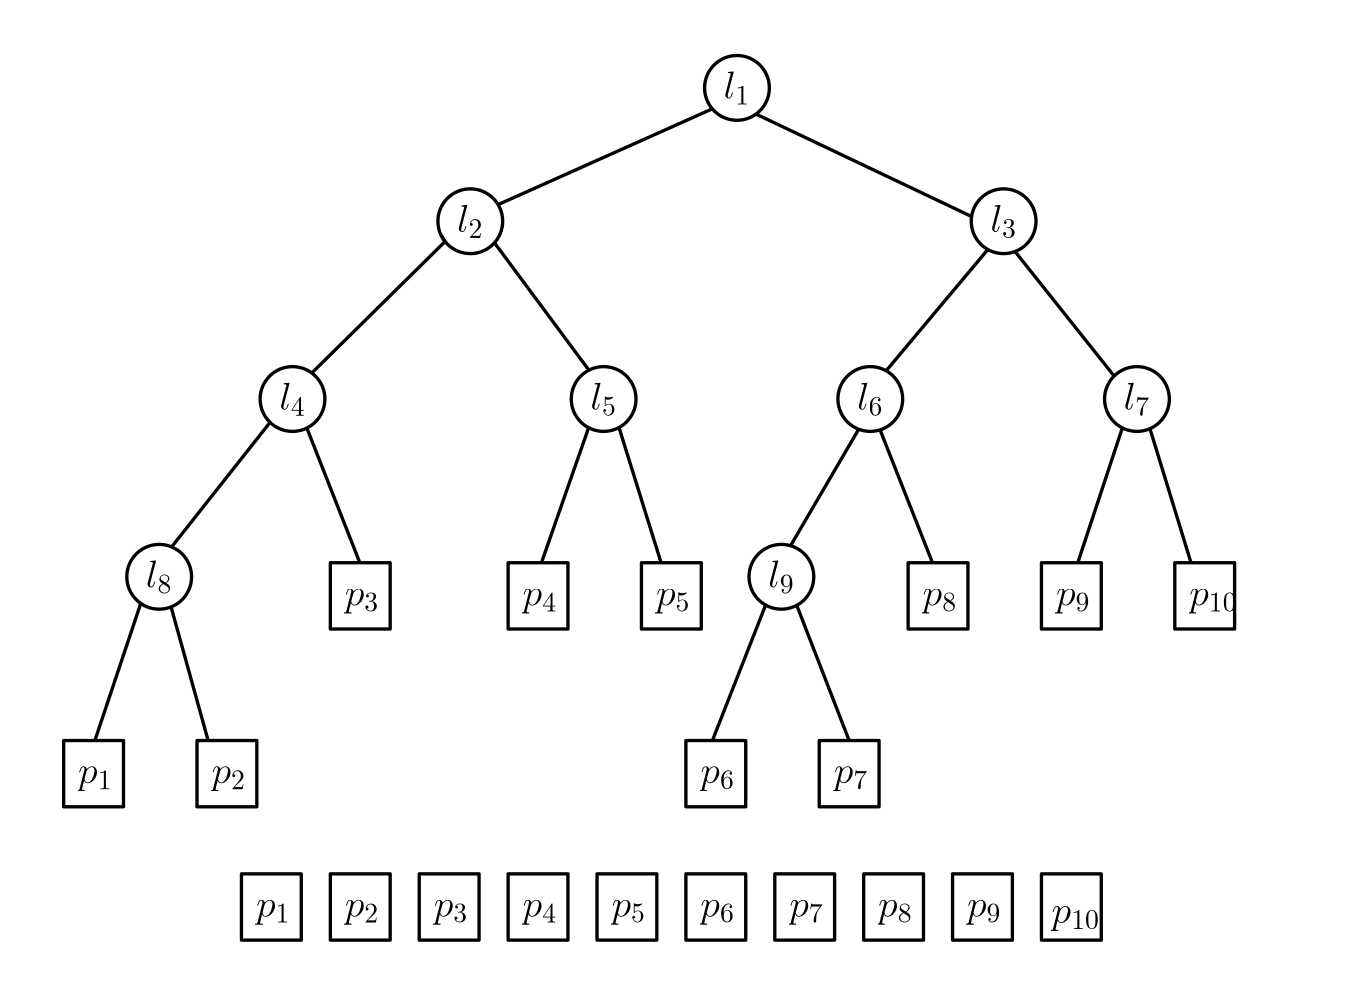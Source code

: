 <?xml version="1.0"?>
<!DOCTYPE ipe SYSTEM "ipe.dtd">
<ipe version="70010" creator="Ipe 7.0.10">
<info created="D:20120702230124" modified="D:20120702232758"/>
<ipestyle name="basic">
<symbol name="arrow/arc(spx)">
<path stroke="sym-stroke" fill="sym-stroke" pen="sym-pen">
0 0 m
-1 0.333 l
-1 -0.333 l
h
</path>
</symbol>
<symbol name="arrow/farc(spx)">
<path stroke="sym-stroke" fill="white" pen="sym-pen">
0 0 m
-1 0.333 l
-1 -0.333 l
h
</path>
</symbol>
<symbol name="mark/circle(sx)" transformations="translations">
<path fill="sym-stroke">
0.6 0 0 0.6 0 0 e
0.4 0 0 0.4 0 0 e
</path>
</symbol>
<symbol name="mark/disk(sx)" transformations="translations">
<path fill="sym-stroke">
0.6 0 0 0.6 0 0 e
</path>
</symbol>
<symbol name="mark/fdisk(sfx)" transformations="translations">
<group>
<path fill="sym-stroke" fillrule="eofill">
0.6 0 0 0.6 0 0 e
0.4 0 0 0.4 0 0 e
</path>
<path fill="sym-fill">
0.4 0 0 0.4 0 0 e
</path>
</group>
</symbol>
<symbol name="mark/box(sx)" transformations="translations">
<path fill="sym-stroke" fillrule="eofill">
-0.6 -0.6 m
0.6 -0.6 l
0.6 0.6 l
-0.6 0.6 l
h
-0.4 -0.4 m
0.4 -0.4 l
0.4 0.4 l
-0.4 0.4 l
h
</path>
</symbol>
<symbol name="mark/square(sx)" transformations="translations">
<path fill="sym-stroke">
-0.6 -0.6 m
0.6 -0.6 l
0.6 0.6 l
-0.6 0.6 l
h
</path>
</symbol>
<symbol name="mark/fsquare(sfx)" transformations="translations">
<group>
<path fill="sym-stroke" fillrule="eofill">
-0.6 -0.6 m
0.6 -0.6 l
0.6 0.6 l
-0.6 0.6 l
h
-0.4 -0.4 m
0.4 -0.4 l
0.4 0.4 l
-0.4 0.4 l
h
</path>
<path fill="sym-fill">
-0.4 -0.4 m
0.4 -0.4 l
0.4 0.4 l
-0.4 0.4 l
h
</path>
</group>
</symbol>
<symbol name="mark/cross(sx)" transformations="translations">
<group>
<path fill="sym-stroke">
-0.43 -0.57 m
0.57 0.43 l
0.43 0.57 l
-0.57 -0.43 l
h
</path>
<path fill="sym-stroke">
-0.43 0.57 m
0.57 -0.43 l
0.43 -0.57 l
-0.57 0.43 l
h
</path>
</group>
</symbol>
<symbol name="arrow/fnormal(spx)">
<path stroke="sym-stroke" fill="white" pen="sym-pen">
0 0 m
-1 0.333 l
-1 -0.333 l
h
</path>
</symbol>
<symbol name="arrow/pointed(spx)">
<path stroke="sym-stroke" fill="sym-stroke" pen="sym-pen">
0 0 m
-1 0.333 l
-0.8 0 l
-1 -0.333 l
h
</path>
</symbol>
<symbol name="arrow/fpointed(spx)">
<path stroke="sym-stroke" fill="white" pen="sym-pen">
0 0 m
-1 0.333 l
-0.8 0 l
-1 -0.333 l
h
</path>
</symbol>
<symbol name="arrow/linear(spx)">
<path stroke="sym-stroke" pen="sym-pen">
-1 0.333 m
0 0 l
-1 -0.333 l
</path>
</symbol>
<symbol name="arrow/fdouble(spx)">
<path stroke="sym-stroke" fill="white" pen="sym-pen">
0 0 m
-1 0.333 l
-1 -0.333 l
h
-1 0 m
-2 0.333 l
-2 -0.333 l
h
</path>
</symbol>
<symbol name="arrow/double(spx)">
<path stroke="sym-stroke" fill="sym-stroke" pen="sym-pen">
0 0 m
-1 0.333 l
-1 -0.333 l
h
-1 0 m
-2 0.333 l
-2 -0.333 l
h
</path>
</symbol>
<pen name="heavier" value="0.8"/>
<pen name="fat" value="1.2"/>
<pen name="ultrafat" value="2"/>
<symbolsize name="large" value="5"/>
<symbolsize name="small" value="2"/>
<symbolsize name="tiny" value="1.1"/>
<arrowsize name="large" value="10"/>
<arrowsize name="small" value="5"/>
<arrowsize name="tiny" value="3"/>
<color name="red" value="1 0 0"/>
<color name="green" value="0 1 0"/>
<color name="blue" value="0 0 1"/>
<color name="yellow" value="1 1 0"/>
<color name="orange" value="1 0.647 0"/>
<color name="gold" value="1 0.843 0"/>
<color name="purple" value="0.627 0.125 0.941"/>
<color name="gray" value="0.745"/>
<color name="brown" value="0.647 0.165 0.165"/>
<color name="navy" value="0 0 0.502"/>
<color name="pink" value="1 0.753 0.796"/>
<color name="seagreen" value="0.18 0.545 0.341"/>
<color name="turquoise" value="0.251 0.878 0.816"/>
<color name="violet" value="0.933 0.51 0.933"/>
<color name="darkblue" value="0 0 0.545"/>
<color name="darkcyan" value="0 0.545 0.545"/>
<color name="darkgray" value="0.663"/>
<color name="darkgreen" value="0 0.392 0"/>
<color name="darkmagenta" value="0.545 0 0.545"/>
<color name="darkorange" value="1 0.549 0"/>
<color name="darkred" value="0.545 0 0"/>
<color name="lightblue" value="0.678 0.847 0.902"/>
<color name="lightcyan" value="0.878 1 1"/>
<color name="lightgray" value="0.827"/>
<color name="lightgreen" value="0.565 0.933 0.565"/>
<color name="lightyellow" value="1 1 0.878"/>
<dashstyle name="dashed" value="[4] 0"/>
<dashstyle name="dotted" value="[1 3] 0"/>
<dashstyle name="dash dotted" value="[4 2 1 2] 0"/>
<dashstyle name="dash dot dotted" value="[4 2 1 2 1 2] 0"/>
<textsize name="large" value="\large"/>
<textsize name="Large" value="\Large"/>
<textsize name="LARGE" value="\LARGE"/>
<textsize name="huge" value="\huge"/>
<textsize name="Huge" value="\Huge"/>
<textsize name="small" value="\small"/>
<textsize name="footnote" value="\footnotesize"/>
<textsize name="tiny" value="\tiny"/>
<textstyle name="center" begin="\begin{center}" end="\end{center}"/>
<textstyle name="itemize" begin="\begin{itemize}" end="\end{itemize}"/>
<textstyle name="item" begin="\begin{itemize}\item{}" end="\end{itemize}"/>
<gridsize name="4 pts" value="4"/>
<gridsize name="8 pts (~3 mm)" value="8"/>
<gridsize name="16 pts (~6 mm)" value="16"/>
<gridsize name="32 pts (~12 mm)" value="32"/>
<gridsize name="10 pts (~3.5 mm)" value="10"/>
<gridsize name="20 pts (~7 mm)" value="20"/>
<gridsize name="14 pts (~5 mm)" value="14"/>
<gridsize name="28 pts (~10 mm)" value="28"/>
<gridsize name="56 pts (~20 mm)" value="56"/>
<anglesize name="90 deg" value="90"/>
<anglesize name="60 deg" value="60"/>
<anglesize name="45 deg" value="45"/>
<anglesize name="30 deg" value="30"/>
<anglesize name="22.5 deg" value="22.5"/>
<tiling name="falling" angle="-60" step="4" width="1"/>
<tiling name="rising" angle="30" step="4" width="1"/>
</ipestyle>
<page>
<layer name="alpha"/>
<view layers="alpha" active="alpha"/>
<text layer="alpha" matrix="1 0 0 1 112 32" transformations="translations" pos="178 479" stroke="black" type="label" width="9.664" height="9.965" depth="2.15" valign="baseline" size="Large">$l_1$</text>
<path matrix="1 0 0 1 122.504 20.7959" stroke="black" pen="fat">
11.6598 0 0 11.6598 172.302 494.061 e
</path>
<text matrix="1 0 0 1 16 -16" transformations="translations" pos="178 479" stroke="black" type="label" width="9.664" height="9.965" depth="2.15" valign="baseline" size="Large">$l_2$</text>
<path matrix="1 0 0 1 26.5038 -27.2041" stroke="black" pen="fat">
11.6598 0 0 11.6598 172.302 494.061 e
</path>
<text matrix="1 0 0 1 208 -16" transformations="translations" pos="178 479" stroke="black" type="label" width="9.664" height="9.965" depth="2.15" valign="baseline" size="Large">$l_3$</text>
<path matrix="1 0 0 1 218.504 -27.2041" stroke="black" pen="fat">
11.6598 0 0 11.6598 172.302 494.061 e
</path>
<text matrix="1 0 0 1 64 -80" transformations="translations" pos="178 479" stroke="black" type="label" width="9.664" height="9.965" depth="2.15" valign="baseline" size="Large">$l_5$</text>
<path matrix="1 0 0 1 74.5038 -91.2041" stroke="black" pen="fat">
11.6598 0 0 11.6598 172.302 494.061 e
</path>
<text matrix="1 0 0 1 160 -80" transformations="translations" pos="178 479" stroke="black" type="label" width="9.664" height="9.965" depth="2.15" valign="baseline" size="Large">$l_6$</text>
<path matrix="1 0 0 1 170.504 -91.2041" stroke="black" pen="fat">
11.6598 0 0 11.6598 172.302 494.061 e
</path>
<text matrix="1 0 0 1 256 -80" transformations="translations" pos="178 479" stroke="black" type="label" width="9.664" height="9.965" depth="2.15" valign="baseline" size="Large">$l_7$</text>
<path matrix="1 0 0 1 266.504 -91.2041" stroke="black" pen="fat">
11.6598 0 0 11.6598 172.302 494.061 e
</path>
<text matrix="1 0 0 1 -48 -80" transformations="translations" pos="178 479" stroke="black" type="label" width="9.664" height="9.965" depth="2.15" valign="baseline" size="Large">$l_4$</text>
<path matrix="1 0 0 1 -37.496 -91.2041" stroke="black" pen="fat">
11.6598 0 0 11.6598 172.302 494.061 e
</path>
<text matrix="1 0 0 1 -96 -144" transformations="translations" pos="178 479" stroke="black" type="label" width="9.664" height="9.965" depth="2.15" valign="baseline" size="Large">$l_8$</text>
<path matrix="1 0 0 1 -85.496 -155.204" stroke="black" pen="fat">
11.6598 0 0 11.6598 172.302 494.061 e
</path>
<text matrix="1 0 0 1 128 -144" transformations="translations" pos="178 479" stroke="black" type="label" width="9.664" height="9.965" depth="2.15" valign="baseline" size="Large">$l_9$</text>
<path matrix="1 0 0 1 138.504 -155.204" stroke="black" pen="fat">
11.6598 0 0 11.6598 172.302 494.061 e
</path>
<path matrix="1 0 0 1 40.6154 -70.4615" stroke="black" pen="fat">
59.8076 350.371 m
59.8076 326.525 l
81.3461 326.525 l
81.3461 350.371 l
h
</path>
<text matrix="1 0 0 1 -72.383 -214.486" transformations="translations" pos="178 479" stroke="black" type="label" width="12.53" height="6.176" depth="2.79" valign="baseline" size="Large">$p_2$</text>
<path matrix="1 0 0 1 -7.3846 -70.4615" stroke="black" pen="fat">
59.8076 350.371 m
59.8076 326.525 l
81.3461 326.525 l
81.3461 350.371 l
h
</path>
<text matrix="1 0 0 1 -120.383 -214.486" transformations="translations" pos="178 479" stroke="black" type="label" width="12.53" height="6.176" depth="2.79" valign="baseline" size="Large">$p_1$</text>
<path matrix="1 0 0 1 88.6154 -6.4615" stroke="black" pen="fat">
59.8076 350.371 m
59.8076 326.525 l
81.3461 326.525 l
81.3461 350.371 l
h
</path>
<text matrix="1 0 0 1 -24.383 -150.486" transformations="translations" pos="178 479" stroke="black" type="label" width="12.53" height="6.176" depth="2.79" valign="baseline" size="Large">$p_3$</text>
<path matrix="1 0 0 1 152.615 -6.4615" stroke="black" pen="fat">
59.8076 350.371 m
59.8076 326.525 l
81.3461 326.525 l
81.3461 350.371 l
h
</path>
<text matrix="1 0 0 1 39.617 -150.486" transformations="translations" pos="178 479" stroke="black" type="label" width="12.53" height="6.176" depth="2.79" valign="baseline" size="Large">$p_4$</text>
<path matrix="1 0 0 1 200.615 -6.4615" stroke="black" pen="fat">
59.8076 350.371 m
59.8076 326.525 l
81.3461 326.525 l
81.3461 350.371 l
h
</path>
<text matrix="1 0 0 1 87.617 -150.486" transformations="translations" pos="178 479" stroke="black" type="label" width="12.53" height="6.176" depth="2.79" valign="baseline" size="Large">$p_5$</text>
<path matrix="1 0 0 1 216.615 -70.4615" stroke="black" pen="fat">
59.8076 350.371 m
59.8076 326.525 l
81.3461 326.525 l
81.3461 350.371 l
h
</path>
<text matrix="1 0 0 1 103.617 -214.486" transformations="translations" pos="178 479" stroke="black" type="label" width="12.53" height="6.176" depth="2.79" valign="baseline" size="Large">$p_6$</text>
<path matrix="1 0 0 1 264.615 -70.4615" stroke="black" pen="fat">
59.8076 350.371 m
59.8076 326.525 l
81.3461 326.525 l
81.3461 350.371 l
h
</path>
<text matrix="1 0 0 1 151.617 -214.486" transformations="translations" pos="178 479" stroke="black" type="label" width="12.53" height="6.176" depth="2.79" valign="baseline" size="Large">$p_7$</text>
<path matrix="1 0 0 1 296.615 -6.4615" stroke="black" pen="fat">
59.8076 350.371 m
59.8076 326.525 l
81.3461 326.525 l
81.3461 350.371 l
h
</path>
<text matrix="1 0 0 1 183.617 -150.486" transformations="translations" pos="178 479" stroke="black" type="label" width="12.53" height="6.176" depth="2.79" valign="baseline" size="Large">$p_8$</text>
<path matrix="1 0 0 1 344.615 -6.4615" stroke="black" pen="fat">
59.8076 350.371 m
59.8076 326.525 l
81.3461 326.525 l
81.3461 350.371 l
h
</path>
<text matrix="1 0 0 1 231.617 -150.486" transformations="translations" pos="178 479" stroke="black" type="label" width="12.53" height="6.176" depth="2.79" valign="baseline" size="Large">$p_9$</text>
<path matrix="1 0 0 1 392.615 -6.4615" stroke="black" pen="fat">
59.8076 350.371 m
59.8076 326.525 l
81.3461 326.525 l
81.3461 350.371 l
h
</path>
<text matrix="1 0 0 1 279.617 -150.486" transformations="translations" pos="178 479" stroke="black" type="label" width="17.511" height="6.176" depth="2.79" valign="baseline" size="Large">$p_{10}$</text>
<path stroke="black" pen="fat">
285.911 507.318 m
208.807 472.851 l
</path>
<path stroke="black" pen="fat">
301.66 505.424 m
379.27 468.551 l
</path>
<path stroke="black" pen="fat">
188.289 461.822 m
189.72 459.549 l
141.751 412.223 l
</path>
<path stroke="black" pen="fat">
126.723 394.453 m
91.2898 349.62 l
</path>
<path stroke="black" pen="fat">
80.1694 329.27 m
63.6538 279.909 l
</path>
<path stroke="black" pen="fat">
91.0848 328.011 m
104.423 279.91 l
</path>
<path stroke="black" pen="fat">
139.971 392.403 m
159.038 343.909 l
</path>
<path stroke="black" pen="fat">
207.508 459.096 m
241.502 413.241 l
</path>
<path stroke="black" pen="fat">
241.405 392.524 m
224.423 343.909 l
</path>
<path stroke="black" pen="fat">
252.337 392.593 m
267.5 343.909 l
</path>
<path stroke="black" pen="fat">
338.635 391.968 m
314.1 350.042 l
</path>
<path stroke="black" pen="fat">
346.332 391.743 m
365.192 343.909 l
</path>
<path stroke="black" pen="fat">
385.119 456.678 m
348.515 413.023 l
</path>
<path stroke="black" pen="fat">
394.919 455.947 m
430.586 411.126 l
</path>
<path stroke="black" pen="fat">
433.547 392.451 m
417.5 343.909 l
</path>
<path stroke="black" pen="fat">
443.485 392.177 m
458.269 343.909 l
</path>
<path stroke="black" pen="fat">
305.123 328.676 m
285.961 279.909 l
</path>
<path stroke="black" pen="fat">
316.331 328.589 m
335.192 279.909 l
</path>
<path matrix="1 0 0 1 88.6154 -118.462" stroke="black" pen="fat">
59.8076 350.371 m
59.8076 326.525 l
81.3461 326.525 l
81.3461 350.371 l
h
</path>
<text matrix="1 0 0 1 -24.383 -262.486" transformations="translations" pos="178 479" stroke="black" type="label" width="12.53" height="6.176" depth="2.79" valign="baseline" size="Large">$p_2$</text>
<path matrix="1 0 0 1 56.6154 -118.462" stroke="black" pen="fat">
59.8076 350.371 m
59.8076 326.525 l
81.3461 326.525 l
81.3461 350.371 l
h
</path>
<text matrix="1 0 0 1 -56.383 -262.486" transformations="translations" pos="178 479" stroke="black" type="label" width="12.53" height="6.176" depth="2.79" valign="baseline" size="Large">$p_1$</text>
<path matrix="1 0 0 1 120.615 -118.462" stroke="black" pen="fat">
59.8076 350.371 m
59.8076 326.525 l
81.3461 326.525 l
81.3461 350.371 l
h
</path>
<text matrix="1 0 0 1 7.617 -262.486" transformations="translations" pos="178 479" stroke="black" type="label" width="12.53" height="6.176" depth="2.79" valign="baseline" size="Large">$p_3$</text>
<path matrix="1 0 0 1 152.615 -118.462" stroke="black" pen="fat">
59.8076 350.371 m
59.8076 326.525 l
81.3461 326.525 l
81.3461 350.371 l
h
</path>
<text matrix="1 0 0 1 39.617 -262.486" transformations="translations" pos="178 479" stroke="black" type="label" width="12.53" height="6.176" depth="2.79" valign="baseline" size="Large">$p_4$</text>
<path matrix="1 0 0 1 184.615 -118.462" stroke="black" pen="fat">
59.8076 350.371 m
59.8076 326.525 l
81.3461 326.525 l
81.3461 350.371 l
h
</path>
<text matrix="1 0 0 1 71.617 -262.486" transformations="translations" pos="178 479" stroke="black" type="label" width="12.53" height="6.176" depth="2.79" valign="baseline" size="Large">$p_5$</text>
<path matrix="1 0 0 1 216.615 -118.462" stroke="black" pen="fat">
59.8076 350.371 m
59.8076 326.525 l
81.3461 326.525 l
81.3461 350.371 l
h
</path>
<text matrix="1 0 0 1 103.617 -262.486" transformations="translations" pos="178 479" stroke="black" type="label" width="12.53" height="6.176" depth="2.79" valign="baseline" size="Large">$p_6$</text>
<path matrix="1 0 0 1 248.615 -118.462" stroke="black" pen="fat">
59.8076 350.371 m
59.8076 326.525 l
81.3461 326.525 l
81.3461 350.371 l
h
</path>
<text matrix="1 0 0 1 135.617 -262.486" transformations="translations" pos="178 479" stroke="black" type="label" width="12.53" height="6.176" depth="2.79" valign="baseline" size="Large">$p_7$</text>
<path matrix="1 0 0 1 280.615 -118.462" stroke="black" pen="fat">
59.8076 350.371 m
59.8076 326.525 l
81.3461 326.525 l
81.3461 350.371 l
h
</path>
<text matrix="1 0 0 1 167.617 -262.486" transformations="translations" pos="178 479" stroke="black" type="label" width="12.53" height="6.176" depth="2.79" valign="baseline" size="Large">$p_8$</text>
<path matrix="1 0 0 1 312.615 -118.462" stroke="black" pen="fat">
59.8076 350.371 m
59.8076 326.525 l
81.3461 326.525 l
81.3461 350.371 l
h
</path>
<text matrix="1 0 0 1 199.617 -262.486" transformations="translations" pos="178 479" stroke="black" type="label" width="12.53" height="6.176" depth="2.79" valign="baseline" size="Large">$p_9$</text>
<path matrix="1 0 0 1 344.615 -118.462" stroke="black" pen="fat">
59.8076 350.371 m
59.8076 326.525 l
81.3461 326.525 l
81.3461 350.371 l
h
</path>
<text matrix="1 0 0 1 230.079 -264.794" transformations="translations" pos="178 479" stroke="black" type="label" width="17.511" height="6.176" depth="2.79" valign="baseline" size="Large">$p_{10}$</text>
<use name="mark/disk(sx)" pos="288 544" size="normal" stroke="white"/>
<use name="mark/disk(sx)" pos="512 336" size="normal" stroke="white"/>
<use name="mark/disk(sx)" pos="32 336" size="normal" stroke="white"/>
<use name="mark/disk(sx)" pos="256 192" size="normal" stroke="white"/>
</page>
</ipe>
